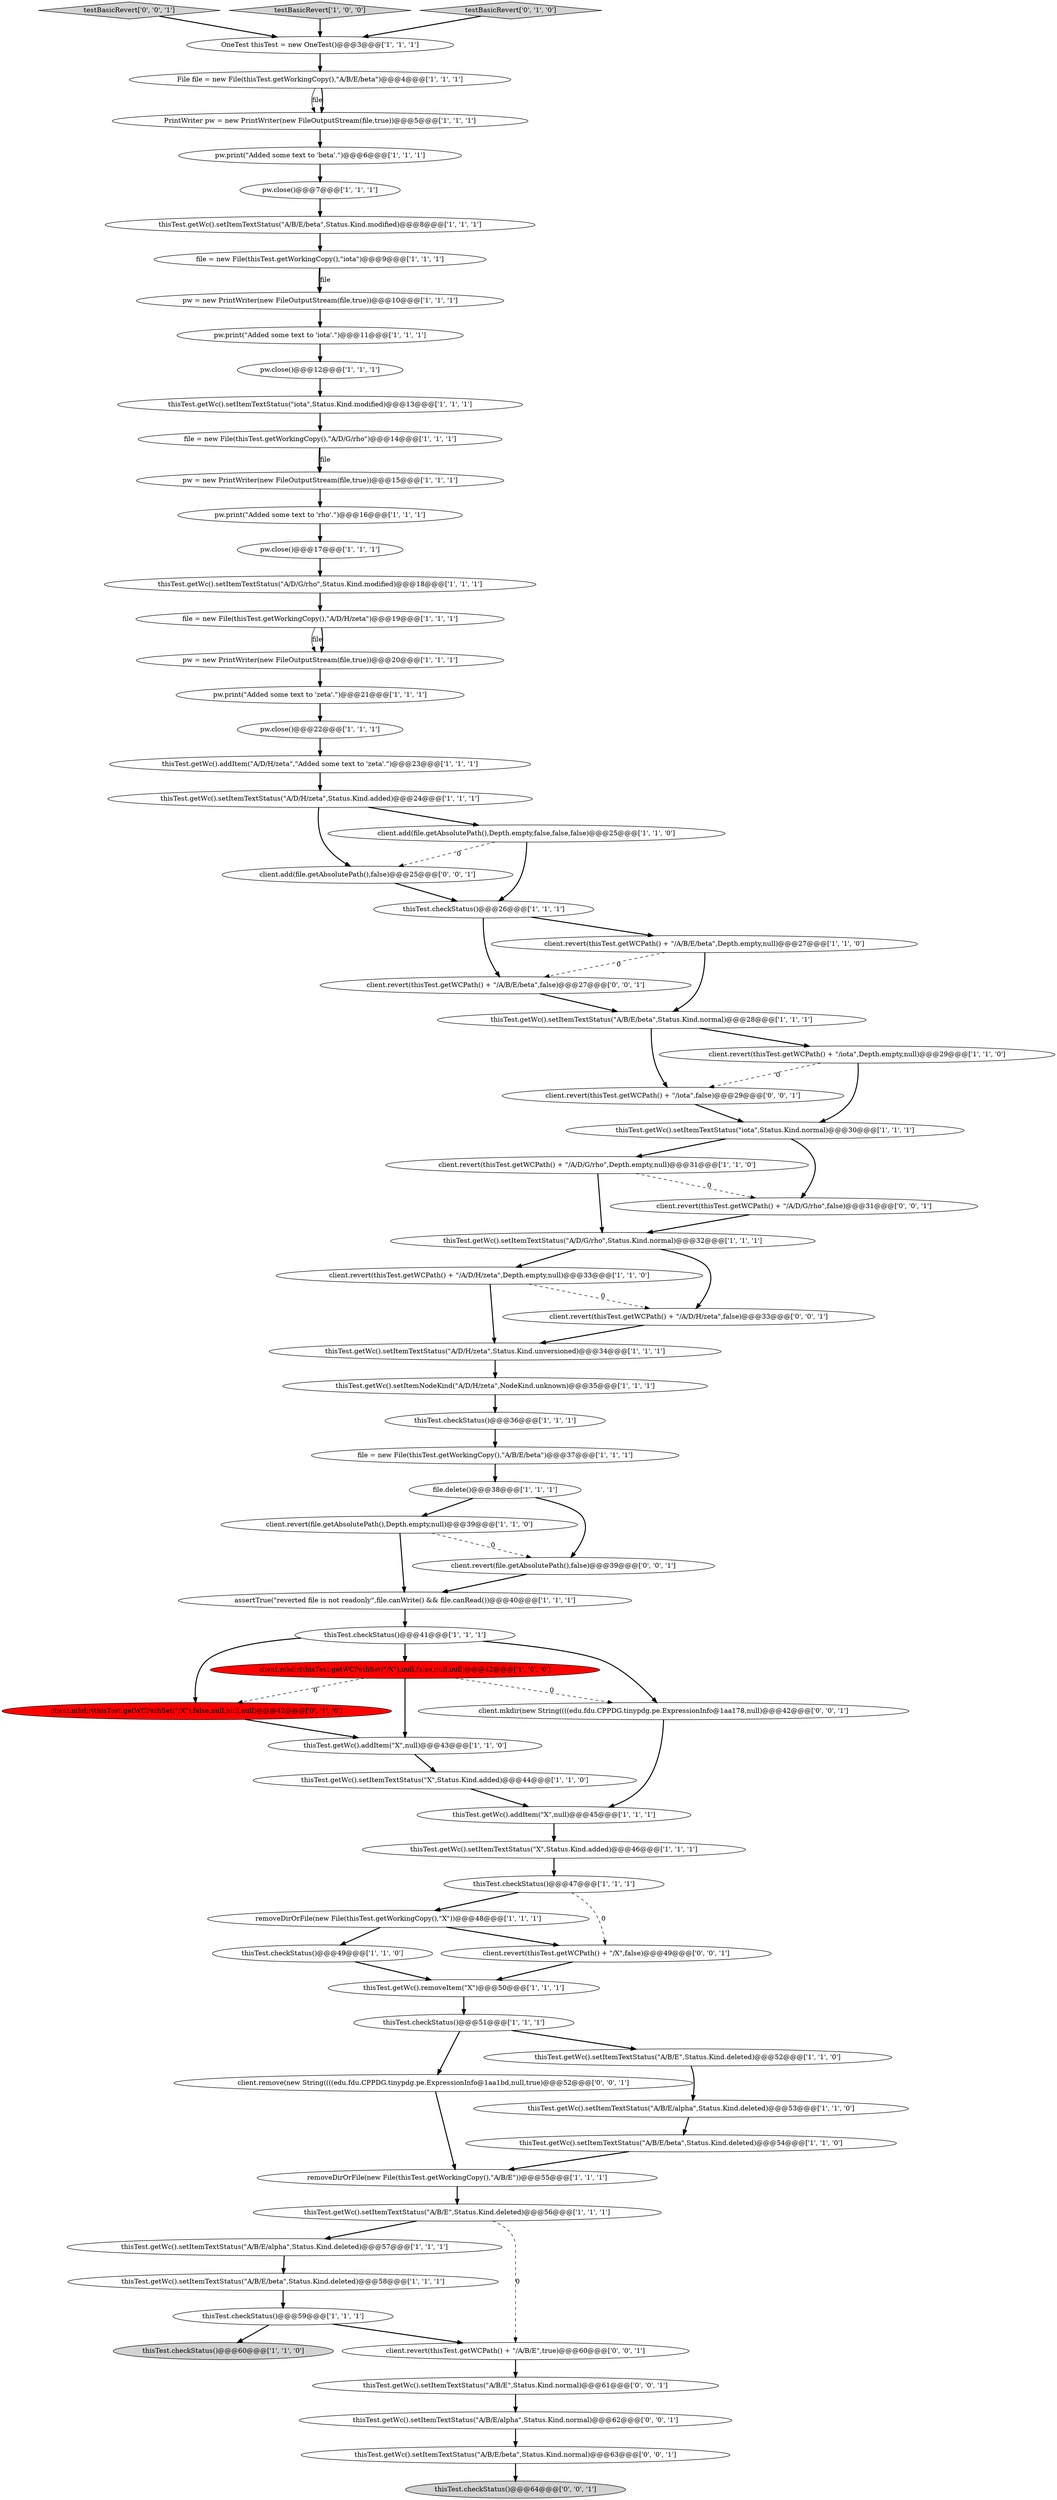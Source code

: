 digraph {
29 [style = filled, label = "client.revert(thisTest.getWCPath() + \"/A/D/G/rho\",Depth.empty,null)@@@31@@@['1', '1', '0']", fillcolor = white, shape = ellipse image = "AAA0AAABBB1BBB"];
50 [style = filled, label = "thisTest.getWc().setItemTextStatus(\"A/D/H/zeta\",Status.Kind.unversioned)@@@34@@@['1', '1', '1']", fillcolor = white, shape = ellipse image = "AAA0AAABBB1BBB"];
21 [style = filled, label = "pw.print(\"Added some text to 'iota'.\")@@@11@@@['1', '1', '1']", fillcolor = white, shape = ellipse image = "AAA0AAABBB1BBB"];
25 [style = filled, label = "thisTest.getWc().setItemTextStatus(\"A/D/G/rho\",Status.Kind.modified)@@@18@@@['1', '1', '1']", fillcolor = white, shape = ellipse image = "AAA0AAABBB1BBB"];
34 [style = filled, label = "pw.close()@@@7@@@['1', '1', '1']", fillcolor = white, shape = ellipse image = "AAA0AAABBB1BBB"];
38 [style = filled, label = "thisTest.getWc().addItem(\"A/D/H/zeta\",\"Added some text to 'zeta'.\")@@@23@@@['1', '1', '1']", fillcolor = white, shape = ellipse image = "AAA0AAABBB1BBB"];
20 [style = filled, label = "File file = new File(thisTest.getWorkingCopy(),\"A/B/E/beta\")@@@4@@@['1', '1', '1']", fillcolor = white, shape = ellipse image = "AAA0AAABBB1BBB"];
4 [style = filled, label = "thisTest.checkStatus()@@@60@@@['1', '1', '0']", fillcolor = lightgray, shape = ellipse image = "AAA0AAABBB1BBB"];
52 [style = filled, label = "PrintWriter pw = new PrintWriter(new FileOutputStream(file,true))@@@5@@@['1', '1', '1']", fillcolor = white, shape = ellipse image = "AAA0AAABBB1BBB"];
67 [style = filled, label = "client.revert(thisTest.getWCPath() + \"/iota\",false)@@@29@@@['0', '0', '1']", fillcolor = white, shape = ellipse image = "AAA0AAABBB3BBB"];
60 [style = filled, label = "client.mkdir(thisTest.getWCPathSet(\"/X\"),false,null,null,null)@@@42@@@['0', '1', '0']", fillcolor = red, shape = ellipse image = "AAA1AAABBB2BBB"];
68 [style = filled, label = "client.add(file.getAbsolutePath(),false)@@@25@@@['0', '0', '1']", fillcolor = white, shape = ellipse image = "AAA0AAABBB3BBB"];
12 [style = filled, label = "client.mkdir(thisTest.getWCPathSet(\"/X\"),null,false,null,null)@@@42@@@['1', '0', '0']", fillcolor = red, shape = ellipse image = "AAA1AAABBB1BBB"];
70 [style = filled, label = "thisTest.getWc().setItemTextStatus(\"A/B/E/beta\",Status.Kind.normal)@@@63@@@['0', '0', '1']", fillcolor = white, shape = ellipse image = "AAA0AAABBB3BBB"];
43 [style = filled, label = "client.revert(thisTest.getWCPath() + \"/A/D/H/zeta\",Depth.empty,null)@@@33@@@['1', '1', '0']", fillcolor = white, shape = ellipse image = "AAA0AAABBB1BBB"];
8 [style = filled, label = "file.delete()@@@38@@@['1', '1', '1']", fillcolor = white, shape = ellipse image = "AAA0AAABBB1BBB"];
51 [style = filled, label = "thisTest.getWc().setItemTextStatus(\"iota\",Status.Kind.normal)@@@30@@@['1', '1', '1']", fillcolor = white, shape = ellipse image = "AAA0AAABBB1BBB"];
1 [style = filled, label = "pw.close()@@@22@@@['1', '1', '1']", fillcolor = white, shape = ellipse image = "AAA0AAABBB1BBB"];
41 [style = filled, label = "client.revert(file.getAbsolutePath(),Depth.empty,null)@@@39@@@['1', '1', '0']", fillcolor = white, shape = ellipse image = "AAA0AAABBB1BBB"];
47 [style = filled, label = "thisTest.getWc().setItemTextStatus(\"A/B/E/alpha\",Status.Kind.deleted)@@@53@@@['1', '1', '0']", fillcolor = white, shape = ellipse image = "AAA0AAABBB1BBB"];
74 [style = filled, label = "client.revert(thisTest.getWCPath() + \"/A/B/E/beta\",false)@@@27@@@['0', '0', '1']", fillcolor = white, shape = ellipse image = "AAA0AAABBB3BBB"];
53 [style = filled, label = "thisTest.getWc().setItemTextStatus(\"iota\",Status.Kind.modified)@@@13@@@['1', '1', '1']", fillcolor = white, shape = ellipse image = "AAA0AAABBB1BBB"];
28 [style = filled, label = "client.revert(thisTest.getWCPath() + \"/A/B/E/beta\",Depth.empty,null)@@@27@@@['1', '1', '0']", fillcolor = white, shape = ellipse image = "AAA0AAABBB1BBB"];
24 [style = filled, label = "pw = new PrintWriter(new FileOutputStream(file,true))@@@20@@@['1', '1', '1']", fillcolor = white, shape = ellipse image = "AAA0AAABBB1BBB"];
17 [style = filled, label = "assertTrue(\"reverted file is not readonly\",file.canWrite() && file.canRead())@@@40@@@['1', '1', '1']", fillcolor = white, shape = ellipse image = "AAA0AAABBB1BBB"];
10 [style = filled, label = "pw = new PrintWriter(new FileOutputStream(file,true))@@@10@@@['1', '1', '1']", fillcolor = white, shape = ellipse image = "AAA0AAABBB1BBB"];
18 [style = filled, label = "pw = new PrintWriter(new FileOutputStream(file,true))@@@15@@@['1', '1', '1']", fillcolor = white, shape = ellipse image = "AAA0AAABBB1BBB"];
11 [style = filled, label = "thisTest.getWc().setItemTextStatus(\"A/D/H/zeta\",Status.Kind.added)@@@24@@@['1', '1', '1']", fillcolor = white, shape = ellipse image = "AAA0AAABBB1BBB"];
36 [style = filled, label = "file = new File(thisTest.getWorkingCopy(),\"A/D/G/rho\")@@@14@@@['1', '1', '1']", fillcolor = white, shape = ellipse image = "AAA0AAABBB1BBB"];
5 [style = filled, label = "thisTest.checkStatus()@@@47@@@['1', '1', '1']", fillcolor = white, shape = ellipse image = "AAA0AAABBB1BBB"];
54 [style = filled, label = "file = new File(thisTest.getWorkingCopy(),\"A/B/E/beta\")@@@37@@@['1', '1', '1']", fillcolor = white, shape = ellipse image = "AAA0AAABBB1BBB"];
0 [style = filled, label = "pw.print(\"Added some text to 'zeta'.\")@@@21@@@['1', '1', '1']", fillcolor = white, shape = ellipse image = "AAA0AAABBB1BBB"];
49 [style = filled, label = "thisTest.checkStatus()@@@41@@@['1', '1', '1']", fillcolor = white, shape = ellipse image = "AAA0AAABBB1BBB"];
33 [style = filled, label = "removeDirOrFile(new File(thisTest.getWorkingCopy(),\"A/B/E\"))@@@55@@@['1', '1', '1']", fillcolor = white, shape = ellipse image = "AAA0AAABBB1BBB"];
61 [style = filled, label = "client.revert(file.getAbsolutePath(),false)@@@39@@@['0', '0', '1']", fillcolor = white, shape = ellipse image = "AAA0AAABBB3BBB"];
57 [style = filled, label = "OneTest thisTest = new OneTest()@@@3@@@['1', '1', '1']", fillcolor = white, shape = ellipse image = "AAA0AAABBB1BBB"];
66 [style = filled, label = "thisTest.checkStatus()@@@64@@@['0', '0', '1']", fillcolor = lightgray, shape = ellipse image = "AAA0AAABBB3BBB"];
30 [style = filled, label = "file = new File(thisTest.getWorkingCopy(),\"iota\")@@@9@@@['1', '1', '1']", fillcolor = white, shape = ellipse image = "AAA0AAABBB1BBB"];
56 [style = filled, label = "thisTest.getWc().addItem(\"X\",null)@@@43@@@['1', '1', '0']", fillcolor = white, shape = ellipse image = "AAA0AAABBB1BBB"];
71 [style = filled, label = "client.revert(thisTest.getWCPath() + \"/A/D/H/zeta\",false)@@@33@@@['0', '0', '1']", fillcolor = white, shape = ellipse image = "AAA0AAABBB3BBB"];
75 [style = filled, label = "testBasicRevert['0', '0', '1']", fillcolor = lightgray, shape = diamond image = "AAA0AAABBB3BBB"];
45 [style = filled, label = "thisTest.getWc().setItemTextStatus(\"A/B/E/beta\",Status.Kind.normal)@@@28@@@['1', '1', '1']", fillcolor = white, shape = ellipse image = "AAA0AAABBB1BBB"];
42 [style = filled, label = "client.revert(thisTest.getWCPath() + \"/iota\",Depth.empty,null)@@@29@@@['1', '1', '0']", fillcolor = white, shape = ellipse image = "AAA0AAABBB1BBB"];
19 [style = filled, label = "client.add(file.getAbsolutePath(),Depth.empty,false,false,false)@@@25@@@['1', '1', '0']", fillcolor = white, shape = ellipse image = "AAA0AAABBB1BBB"];
26 [style = filled, label = "thisTest.checkStatus()@@@51@@@['1', '1', '1']", fillcolor = white, shape = ellipse image = "AAA0AAABBB1BBB"];
7 [style = filled, label = "file = new File(thisTest.getWorkingCopy(),\"A/D/H/zeta\")@@@19@@@['1', '1', '1']", fillcolor = white, shape = ellipse image = "AAA0AAABBB1BBB"];
27 [style = filled, label = "testBasicRevert['1', '0', '0']", fillcolor = lightgray, shape = diamond image = "AAA0AAABBB1BBB"];
3 [style = filled, label = "removeDirOrFile(new File(thisTest.getWorkingCopy(),\"X\"))@@@48@@@['1', '1', '1']", fillcolor = white, shape = ellipse image = "AAA0AAABBB1BBB"];
31 [style = filled, label = "thisTest.getWc().setItemTextStatus(\"A/B/E/beta\",Status.Kind.modified)@@@8@@@['1', '1', '1']", fillcolor = white, shape = ellipse image = "AAA0AAABBB1BBB"];
2 [style = filled, label = "thisTest.getWc().setItemTextStatus(\"A/B/E\",Status.Kind.deleted)@@@56@@@['1', '1', '1']", fillcolor = white, shape = ellipse image = "AAA0AAABBB1BBB"];
62 [style = filled, label = "client.revert(thisTest.getWCPath() + \"/X\",false)@@@49@@@['0', '0', '1']", fillcolor = white, shape = ellipse image = "AAA0AAABBB3BBB"];
64 [style = filled, label = "client.mkdir(new String((((edu.fdu.CPPDG.tinypdg.pe.ExpressionInfo@1aa178,null)@@@42@@@['0', '0', '1']", fillcolor = white, shape = ellipse image = "AAA0AAABBB3BBB"];
15 [style = filled, label = "pw.print(\"Added some text to 'rho'.\")@@@16@@@['1', '1', '1']", fillcolor = white, shape = ellipse image = "AAA0AAABBB1BBB"];
58 [style = filled, label = "pw.close()@@@17@@@['1', '1', '1']", fillcolor = white, shape = ellipse image = "AAA0AAABBB1BBB"];
13 [style = filled, label = "thisTest.getWc().setItemTextStatus(\"X\",Status.Kind.added)@@@44@@@['1', '1', '0']", fillcolor = white, shape = ellipse image = "AAA0AAABBB1BBB"];
23 [style = filled, label = "thisTest.checkStatus()@@@36@@@['1', '1', '1']", fillcolor = white, shape = ellipse image = "AAA0AAABBB1BBB"];
39 [style = filled, label = "thisTest.checkStatus()@@@26@@@['1', '1', '1']", fillcolor = white, shape = ellipse image = "AAA0AAABBB1BBB"];
46 [style = filled, label = "thisTest.getWc().setItemTextStatus(\"X\",Status.Kind.added)@@@46@@@['1', '1', '1']", fillcolor = white, shape = ellipse image = "AAA0AAABBB1BBB"];
40 [style = filled, label = "thisTest.getWc().setItemNodeKind(\"A/D/H/zeta\",NodeKind.unknown)@@@35@@@['1', '1', '1']", fillcolor = white, shape = ellipse image = "AAA0AAABBB1BBB"];
14 [style = filled, label = "pw.close()@@@12@@@['1', '1', '1']", fillcolor = white, shape = ellipse image = "AAA0AAABBB1BBB"];
6 [style = filled, label = "thisTest.getWc().setItemTextStatus(\"A/B/E/beta\",Status.Kind.deleted)@@@58@@@['1', '1', '1']", fillcolor = white, shape = ellipse image = "AAA0AAABBB1BBB"];
22 [style = filled, label = "thisTest.getWc().addItem(\"X\",null)@@@45@@@['1', '1', '1']", fillcolor = white, shape = ellipse image = "AAA0AAABBB1BBB"];
44 [style = filled, label = "thisTest.getWc().removeItem(\"X\")@@@50@@@['1', '1', '1']", fillcolor = white, shape = ellipse image = "AAA0AAABBB1BBB"];
69 [style = filled, label = "client.revert(thisTest.getWCPath() + \"/A/D/G/rho\",false)@@@31@@@['0', '0', '1']", fillcolor = white, shape = ellipse image = "AAA0AAABBB3BBB"];
59 [style = filled, label = "testBasicRevert['0', '1', '0']", fillcolor = lightgray, shape = diamond image = "AAA0AAABBB2BBB"];
37 [style = filled, label = "thisTest.checkStatus()@@@49@@@['1', '1', '0']", fillcolor = white, shape = ellipse image = "AAA0AAABBB1BBB"];
65 [style = filled, label = "thisTest.getWc().setItemTextStatus(\"A/B/E/alpha\",Status.Kind.normal)@@@62@@@['0', '0', '1']", fillcolor = white, shape = ellipse image = "AAA0AAABBB3BBB"];
55 [style = filled, label = "thisTest.getWc().setItemTextStatus(\"A/B/E/beta\",Status.Kind.deleted)@@@54@@@['1', '1', '0']", fillcolor = white, shape = ellipse image = "AAA0AAABBB1BBB"];
9 [style = filled, label = "thisTest.getWc().setItemTextStatus(\"A/D/G/rho\",Status.Kind.normal)@@@32@@@['1', '1', '1']", fillcolor = white, shape = ellipse image = "AAA0AAABBB1BBB"];
16 [style = filled, label = "thisTest.getWc().setItemTextStatus(\"A/B/E/alpha\",Status.Kind.deleted)@@@57@@@['1', '1', '1']", fillcolor = white, shape = ellipse image = "AAA0AAABBB1BBB"];
73 [style = filled, label = "thisTest.getWc().setItemTextStatus(\"A/B/E\",Status.Kind.normal)@@@61@@@['0', '0', '1']", fillcolor = white, shape = ellipse image = "AAA0AAABBB3BBB"];
35 [style = filled, label = "pw.print(\"Added some text to 'beta'.\")@@@6@@@['1', '1', '1']", fillcolor = white, shape = ellipse image = "AAA0AAABBB1BBB"];
72 [style = filled, label = "client.revert(thisTest.getWCPath() + \"/A/B/E\",true)@@@60@@@['0', '0', '1']", fillcolor = white, shape = ellipse image = "AAA0AAABBB3BBB"];
48 [style = filled, label = "thisTest.checkStatus()@@@59@@@['1', '1', '1']", fillcolor = white, shape = ellipse image = "AAA0AAABBB1BBB"];
63 [style = filled, label = "client.remove(new String((((edu.fdu.CPPDG.tinypdg.pe.ExpressionInfo@1aa1bd,null,true)@@@52@@@['0', '0', '1']", fillcolor = white, shape = ellipse image = "AAA0AAABBB3BBB"];
32 [style = filled, label = "thisTest.getWc().setItemTextStatus(\"A/B/E\",Status.Kind.deleted)@@@52@@@['1', '1', '0']", fillcolor = white, shape = ellipse image = "AAA0AAABBB1BBB"];
5->3 [style = bold, label=""];
70->66 [style = bold, label=""];
73->65 [style = bold, label=""];
9->71 [style = bold, label=""];
46->5 [style = bold, label=""];
7->24 [style = solid, label="file"];
48->4 [style = bold, label=""];
69->9 [style = bold, label=""];
59->57 [style = bold, label=""];
57->20 [style = bold, label=""];
9->43 [style = bold, label=""];
3->62 [style = bold, label=""];
40->23 [style = bold, label=""];
20->52 [style = solid, label="file"];
53->36 [style = bold, label=""];
51->69 [style = bold, label=""];
72->73 [style = bold, label=""];
36->18 [style = bold, label=""];
31->30 [style = bold, label=""];
48->72 [style = bold, label=""];
45->42 [style = bold, label=""];
13->22 [style = bold, label=""];
1->38 [style = bold, label=""];
28->45 [style = bold, label=""];
52->35 [style = bold, label=""];
2->16 [style = bold, label=""];
49->64 [style = bold, label=""];
49->12 [style = bold, label=""];
22->46 [style = bold, label=""];
26->32 [style = bold, label=""];
68->39 [style = bold, label=""];
38->11 [style = bold, label=""];
24->0 [style = bold, label=""];
12->60 [style = dashed, label="0"];
16->6 [style = bold, label=""];
18->15 [style = bold, label=""];
64->22 [style = bold, label=""];
19->39 [style = bold, label=""];
34->31 [style = bold, label=""];
10->21 [style = bold, label=""];
20->52 [style = bold, label=""];
25->7 [style = bold, label=""];
8->61 [style = bold, label=""];
7->24 [style = bold, label=""];
58->25 [style = bold, label=""];
56->13 [style = bold, label=""];
30->10 [style = bold, label=""];
67->51 [style = bold, label=""];
35->34 [style = bold, label=""];
43->71 [style = dashed, label="0"];
29->69 [style = dashed, label="0"];
6->48 [style = bold, label=""];
60->56 [style = bold, label=""];
23->54 [style = bold, label=""];
8->41 [style = bold, label=""];
3->37 [style = bold, label=""];
15->58 [style = bold, label=""];
62->44 [style = bold, label=""];
36->18 [style = solid, label="file"];
42->51 [style = bold, label=""];
42->67 [style = dashed, label="0"];
51->29 [style = bold, label=""];
12->64 [style = dashed, label="0"];
54->8 [style = bold, label=""];
74->45 [style = bold, label=""];
26->63 [style = bold, label=""];
17->49 [style = bold, label=""];
12->56 [style = bold, label=""];
0->1 [style = bold, label=""];
49->60 [style = bold, label=""];
37->44 [style = bold, label=""];
30->10 [style = solid, label="file"];
14->53 [style = bold, label=""];
28->74 [style = dashed, label="0"];
33->2 [style = bold, label=""];
21->14 [style = bold, label=""];
2->72 [style = dashed, label="0"];
43->50 [style = bold, label=""];
19->68 [style = dashed, label="0"];
63->33 [style = bold, label=""];
65->70 [style = bold, label=""];
29->9 [style = bold, label=""];
11->68 [style = bold, label=""];
45->67 [style = bold, label=""];
39->74 [style = bold, label=""];
75->57 [style = bold, label=""];
11->19 [style = bold, label=""];
39->28 [style = bold, label=""];
41->17 [style = bold, label=""];
32->47 [style = bold, label=""];
47->55 [style = bold, label=""];
44->26 [style = bold, label=""];
27->57 [style = bold, label=""];
71->50 [style = bold, label=""];
50->40 [style = bold, label=""];
5->62 [style = dashed, label="0"];
55->33 [style = bold, label=""];
61->17 [style = bold, label=""];
41->61 [style = dashed, label="0"];
}
